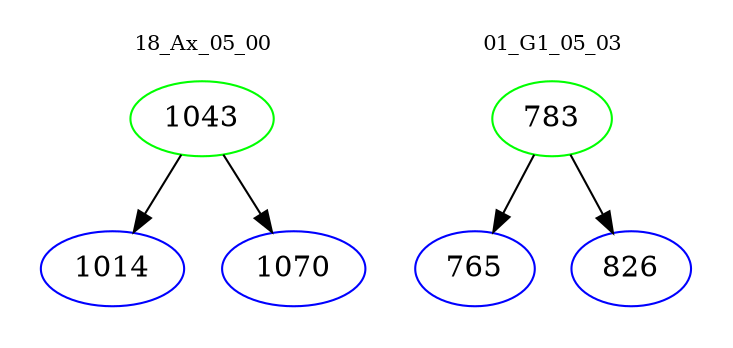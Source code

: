 digraph{
subgraph cluster_0 {
color = white
label = "18_Ax_05_00";
fontsize=10;
T0_1043 [label="1043", color="green"]
T0_1043 -> T0_1014 [color="black"]
T0_1014 [label="1014", color="blue"]
T0_1043 -> T0_1070 [color="black"]
T0_1070 [label="1070", color="blue"]
}
subgraph cluster_1 {
color = white
label = "01_G1_05_03";
fontsize=10;
T1_783 [label="783", color="green"]
T1_783 -> T1_765 [color="black"]
T1_765 [label="765", color="blue"]
T1_783 -> T1_826 [color="black"]
T1_826 [label="826", color="blue"]
}
}

